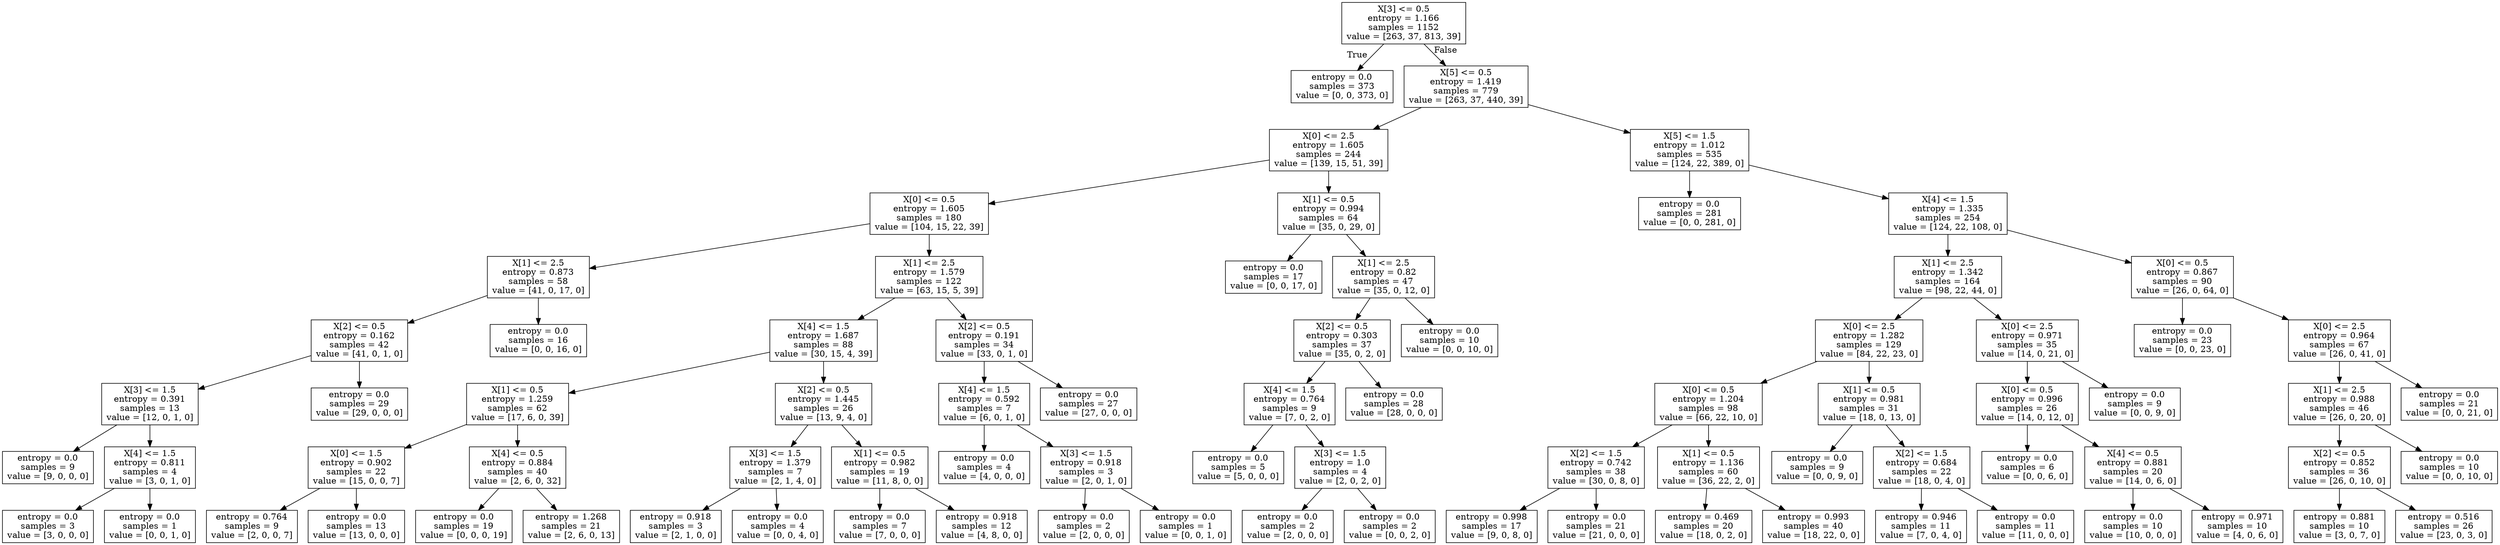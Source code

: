 digraph Tree {
node [shape=box] ;
0 [label="X[3] <= 0.5\nentropy = 1.166\nsamples = 1152\nvalue = [263, 37, 813, 39]"] ;
1 [label="entropy = 0.0\nsamples = 373\nvalue = [0, 0, 373, 0]"] ;
0 -> 1 [labeldistance=2.5, labelangle=45, headlabel="True"] ;
2 [label="X[5] <= 0.5\nentropy = 1.419\nsamples = 779\nvalue = [263, 37, 440, 39]"] ;
0 -> 2 [labeldistance=2.5, labelangle=-45, headlabel="False"] ;
3 [label="X[0] <= 2.5\nentropy = 1.605\nsamples = 244\nvalue = [139, 15, 51, 39]"] ;
2 -> 3 ;
4 [label="X[0] <= 0.5\nentropy = 1.605\nsamples = 180\nvalue = [104, 15, 22, 39]"] ;
3 -> 4 ;
5 [label="X[1] <= 2.5\nentropy = 0.873\nsamples = 58\nvalue = [41, 0, 17, 0]"] ;
4 -> 5 ;
6 [label="X[2] <= 0.5\nentropy = 0.162\nsamples = 42\nvalue = [41, 0, 1, 0]"] ;
5 -> 6 ;
7 [label="X[3] <= 1.5\nentropy = 0.391\nsamples = 13\nvalue = [12, 0, 1, 0]"] ;
6 -> 7 ;
8 [label="entropy = 0.0\nsamples = 9\nvalue = [9, 0, 0, 0]"] ;
7 -> 8 ;
9 [label="X[4] <= 1.5\nentropy = 0.811\nsamples = 4\nvalue = [3, 0, 1, 0]"] ;
7 -> 9 ;
10 [label="entropy = 0.0\nsamples = 3\nvalue = [3, 0, 0, 0]"] ;
9 -> 10 ;
11 [label="entropy = 0.0\nsamples = 1\nvalue = [0, 0, 1, 0]"] ;
9 -> 11 ;
12 [label="entropy = 0.0\nsamples = 29\nvalue = [29, 0, 0, 0]"] ;
6 -> 12 ;
13 [label="entropy = 0.0\nsamples = 16\nvalue = [0, 0, 16, 0]"] ;
5 -> 13 ;
14 [label="X[1] <= 2.5\nentropy = 1.579\nsamples = 122\nvalue = [63, 15, 5, 39]"] ;
4 -> 14 ;
15 [label="X[4] <= 1.5\nentropy = 1.687\nsamples = 88\nvalue = [30, 15, 4, 39]"] ;
14 -> 15 ;
16 [label="X[1] <= 0.5\nentropy = 1.259\nsamples = 62\nvalue = [17, 6, 0, 39]"] ;
15 -> 16 ;
17 [label="X[0] <= 1.5\nentropy = 0.902\nsamples = 22\nvalue = [15, 0, 0, 7]"] ;
16 -> 17 ;
18 [label="entropy = 0.764\nsamples = 9\nvalue = [2, 0, 0, 7]"] ;
17 -> 18 ;
19 [label="entropy = 0.0\nsamples = 13\nvalue = [13, 0, 0, 0]"] ;
17 -> 19 ;
20 [label="X[4] <= 0.5\nentropy = 0.884\nsamples = 40\nvalue = [2, 6, 0, 32]"] ;
16 -> 20 ;
21 [label="entropy = 0.0\nsamples = 19\nvalue = [0, 0, 0, 19]"] ;
20 -> 21 ;
22 [label="entropy = 1.268\nsamples = 21\nvalue = [2, 6, 0, 13]"] ;
20 -> 22 ;
23 [label="X[2] <= 0.5\nentropy = 1.445\nsamples = 26\nvalue = [13, 9, 4, 0]"] ;
15 -> 23 ;
24 [label="X[3] <= 1.5\nentropy = 1.379\nsamples = 7\nvalue = [2, 1, 4, 0]"] ;
23 -> 24 ;
25 [label="entropy = 0.918\nsamples = 3\nvalue = [2, 1, 0, 0]"] ;
24 -> 25 ;
26 [label="entropy = 0.0\nsamples = 4\nvalue = [0, 0, 4, 0]"] ;
24 -> 26 ;
27 [label="X[1] <= 0.5\nentropy = 0.982\nsamples = 19\nvalue = [11, 8, 0, 0]"] ;
23 -> 27 ;
28 [label="entropy = 0.0\nsamples = 7\nvalue = [7, 0, 0, 0]"] ;
27 -> 28 ;
29 [label="entropy = 0.918\nsamples = 12\nvalue = [4, 8, 0, 0]"] ;
27 -> 29 ;
30 [label="X[2] <= 0.5\nentropy = 0.191\nsamples = 34\nvalue = [33, 0, 1, 0]"] ;
14 -> 30 ;
31 [label="X[4] <= 1.5\nentropy = 0.592\nsamples = 7\nvalue = [6, 0, 1, 0]"] ;
30 -> 31 ;
32 [label="entropy = 0.0\nsamples = 4\nvalue = [4, 0, 0, 0]"] ;
31 -> 32 ;
33 [label="X[3] <= 1.5\nentropy = 0.918\nsamples = 3\nvalue = [2, 0, 1, 0]"] ;
31 -> 33 ;
34 [label="entropy = 0.0\nsamples = 2\nvalue = [2, 0, 0, 0]"] ;
33 -> 34 ;
35 [label="entropy = 0.0\nsamples = 1\nvalue = [0, 0, 1, 0]"] ;
33 -> 35 ;
36 [label="entropy = 0.0\nsamples = 27\nvalue = [27, 0, 0, 0]"] ;
30 -> 36 ;
37 [label="X[1] <= 0.5\nentropy = 0.994\nsamples = 64\nvalue = [35, 0, 29, 0]"] ;
3 -> 37 ;
38 [label="entropy = 0.0\nsamples = 17\nvalue = [0, 0, 17, 0]"] ;
37 -> 38 ;
39 [label="X[1] <= 2.5\nentropy = 0.82\nsamples = 47\nvalue = [35, 0, 12, 0]"] ;
37 -> 39 ;
40 [label="X[2] <= 0.5\nentropy = 0.303\nsamples = 37\nvalue = [35, 0, 2, 0]"] ;
39 -> 40 ;
41 [label="X[4] <= 1.5\nentropy = 0.764\nsamples = 9\nvalue = [7, 0, 2, 0]"] ;
40 -> 41 ;
42 [label="entropy = 0.0\nsamples = 5\nvalue = [5, 0, 0, 0]"] ;
41 -> 42 ;
43 [label="X[3] <= 1.5\nentropy = 1.0\nsamples = 4\nvalue = [2, 0, 2, 0]"] ;
41 -> 43 ;
44 [label="entropy = 0.0\nsamples = 2\nvalue = [2, 0, 0, 0]"] ;
43 -> 44 ;
45 [label="entropy = 0.0\nsamples = 2\nvalue = [0, 0, 2, 0]"] ;
43 -> 45 ;
46 [label="entropy = 0.0\nsamples = 28\nvalue = [28, 0, 0, 0]"] ;
40 -> 46 ;
47 [label="entropy = 0.0\nsamples = 10\nvalue = [0, 0, 10, 0]"] ;
39 -> 47 ;
48 [label="X[5] <= 1.5\nentropy = 1.012\nsamples = 535\nvalue = [124, 22, 389, 0]"] ;
2 -> 48 ;
49 [label="entropy = 0.0\nsamples = 281\nvalue = [0, 0, 281, 0]"] ;
48 -> 49 ;
50 [label="X[4] <= 1.5\nentropy = 1.335\nsamples = 254\nvalue = [124, 22, 108, 0]"] ;
48 -> 50 ;
51 [label="X[1] <= 2.5\nentropy = 1.342\nsamples = 164\nvalue = [98, 22, 44, 0]"] ;
50 -> 51 ;
52 [label="X[0] <= 2.5\nentropy = 1.282\nsamples = 129\nvalue = [84, 22, 23, 0]"] ;
51 -> 52 ;
53 [label="X[0] <= 0.5\nentropy = 1.204\nsamples = 98\nvalue = [66, 22, 10, 0]"] ;
52 -> 53 ;
54 [label="X[2] <= 1.5\nentropy = 0.742\nsamples = 38\nvalue = [30, 0, 8, 0]"] ;
53 -> 54 ;
55 [label="entropy = 0.998\nsamples = 17\nvalue = [9, 0, 8, 0]"] ;
54 -> 55 ;
56 [label="entropy = 0.0\nsamples = 21\nvalue = [21, 0, 0, 0]"] ;
54 -> 56 ;
57 [label="X[1] <= 0.5\nentropy = 1.136\nsamples = 60\nvalue = [36, 22, 2, 0]"] ;
53 -> 57 ;
58 [label="entropy = 0.469\nsamples = 20\nvalue = [18, 0, 2, 0]"] ;
57 -> 58 ;
59 [label="entropy = 0.993\nsamples = 40\nvalue = [18, 22, 0, 0]"] ;
57 -> 59 ;
60 [label="X[1] <= 0.5\nentropy = 0.981\nsamples = 31\nvalue = [18, 0, 13, 0]"] ;
52 -> 60 ;
61 [label="entropy = 0.0\nsamples = 9\nvalue = [0, 0, 9, 0]"] ;
60 -> 61 ;
62 [label="X[2] <= 1.5\nentropy = 0.684\nsamples = 22\nvalue = [18, 0, 4, 0]"] ;
60 -> 62 ;
63 [label="entropy = 0.946\nsamples = 11\nvalue = [7, 0, 4, 0]"] ;
62 -> 63 ;
64 [label="entropy = 0.0\nsamples = 11\nvalue = [11, 0, 0, 0]"] ;
62 -> 64 ;
65 [label="X[0] <= 2.5\nentropy = 0.971\nsamples = 35\nvalue = [14, 0, 21, 0]"] ;
51 -> 65 ;
66 [label="X[0] <= 0.5\nentropy = 0.996\nsamples = 26\nvalue = [14, 0, 12, 0]"] ;
65 -> 66 ;
67 [label="entropy = 0.0\nsamples = 6\nvalue = [0, 0, 6, 0]"] ;
66 -> 67 ;
68 [label="X[4] <= 0.5\nentropy = 0.881\nsamples = 20\nvalue = [14, 0, 6, 0]"] ;
66 -> 68 ;
69 [label="entropy = 0.0\nsamples = 10\nvalue = [10, 0, 0, 0]"] ;
68 -> 69 ;
70 [label="entropy = 0.971\nsamples = 10\nvalue = [4, 0, 6, 0]"] ;
68 -> 70 ;
71 [label="entropy = 0.0\nsamples = 9\nvalue = [0, 0, 9, 0]"] ;
65 -> 71 ;
72 [label="X[0] <= 0.5\nentropy = 0.867\nsamples = 90\nvalue = [26, 0, 64, 0]"] ;
50 -> 72 ;
73 [label="entropy = 0.0\nsamples = 23\nvalue = [0, 0, 23, 0]"] ;
72 -> 73 ;
74 [label="X[0] <= 2.5\nentropy = 0.964\nsamples = 67\nvalue = [26, 0, 41, 0]"] ;
72 -> 74 ;
75 [label="X[1] <= 2.5\nentropy = 0.988\nsamples = 46\nvalue = [26, 0, 20, 0]"] ;
74 -> 75 ;
76 [label="X[2] <= 0.5\nentropy = 0.852\nsamples = 36\nvalue = [26, 0, 10, 0]"] ;
75 -> 76 ;
77 [label="entropy = 0.881\nsamples = 10\nvalue = [3, 0, 7, 0]"] ;
76 -> 77 ;
78 [label="entropy = 0.516\nsamples = 26\nvalue = [23, 0, 3, 0]"] ;
76 -> 78 ;
79 [label="entropy = 0.0\nsamples = 10\nvalue = [0, 0, 10, 0]"] ;
75 -> 79 ;
80 [label="entropy = 0.0\nsamples = 21\nvalue = [0, 0, 21, 0]"] ;
74 -> 80 ;
}